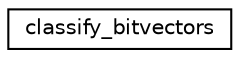digraph "Graphical Class Hierarchy"
{
  edge [fontname="Helvetica",fontsize="10",labelfontname="Helvetica",labelfontsize="10"];
  node [fontname="Helvetica",fontsize="10",shape=record];
  rankdir="LR";
  Node0 [label="classify_bitvectors",height=0.2,width=0.4,color="black", fillcolor="white", style="filled",URL="$dd/d16/classclassify__bitvectors.html"];
}
